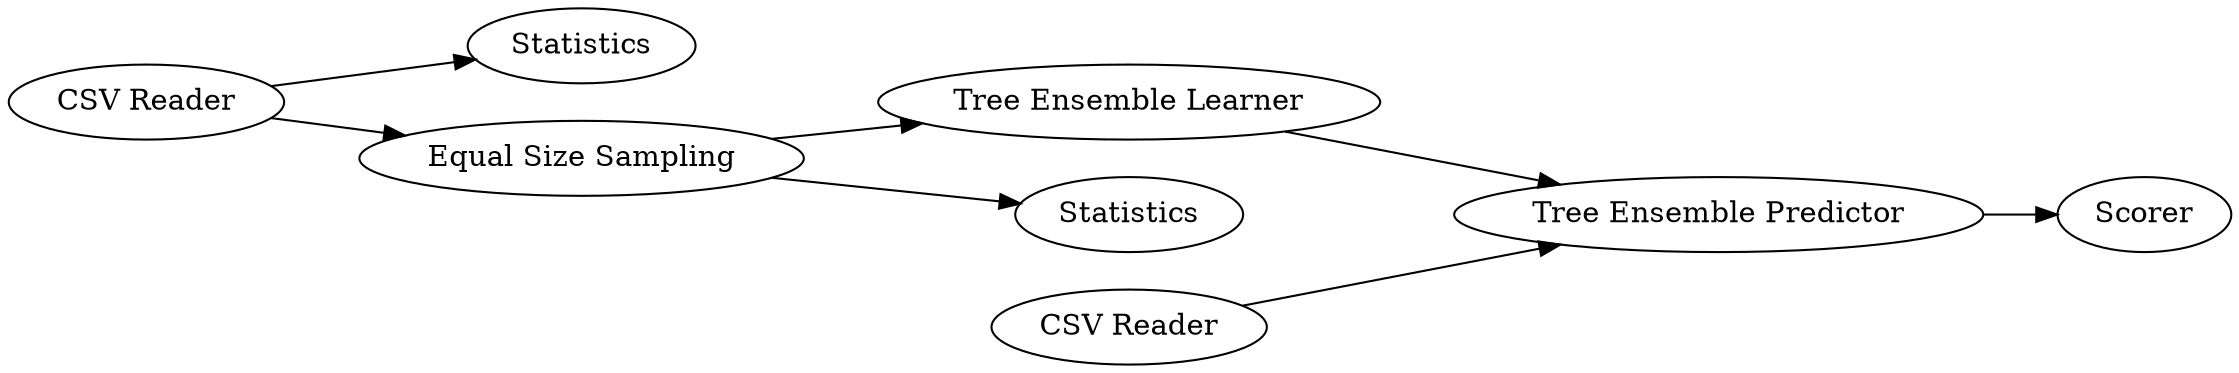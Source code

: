 digraph {
	"4175304155453146661_14" [label=Scorer]
	"4175304155453146661_3" [label=Statistics]
	"4175304155453146661_13" [label="Tree Ensemble Predictor"]
	"4175304155453146661_12" [label="Tree Ensemble Learner"]
	"4175304155453146661_1" [label="CSV Reader"]
	"4175304155453146661_6" [label="Equal Size Sampling"]
	"4175304155453146661_10" [label="CSV Reader"]
	"4175304155453146661_5" [label=Statistics]
	"4175304155453146661_1" -> "4175304155453146661_3"
	"4175304155453146661_13" -> "4175304155453146661_14"
	"4175304155453146661_6" -> "4175304155453146661_12"
	"4175304155453146661_12" -> "4175304155453146661_13"
	"4175304155453146661_10" -> "4175304155453146661_13"
	"4175304155453146661_1" -> "4175304155453146661_6"
	"4175304155453146661_6" -> "4175304155453146661_5"
	rankdir=LR
}
